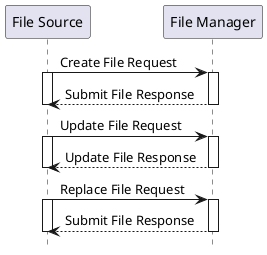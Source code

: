 @startuml
hide footbox
participant "File Source" as Client
participant "File Manager" as Server
"Client" -> "Server" : Create File Request
activate "Server"
activate "Client"
"Server" --> "Client" : Submit File Response
deactivate "Server"
deactivate "Client"

"Client" -> "Server" : Update File Request
activate "Server"
activate "Client"

"Server" --> "Client" : Update File Response
deactivate "Server"
deactivate "Client"

"Client" -> "Server" : Replace File Request
activate "Server"
activate "Client"

"Server" --> "Client" : Submit File Response
deactivate "Server"
deactivate "Client"

@enduml